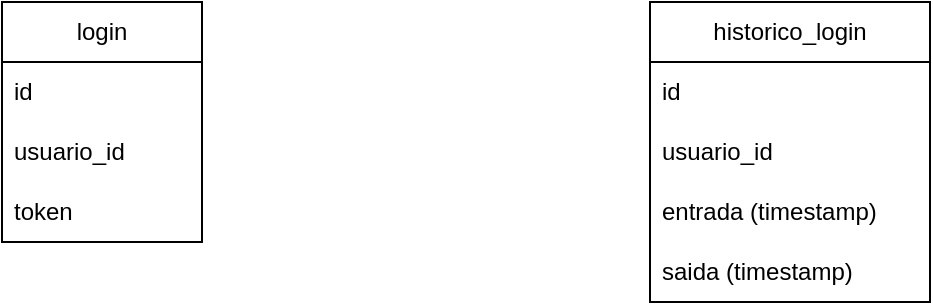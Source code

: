 <mxfile version="22.0.3" type="device">
  <diagram name="Página-1" id="hCkcnGA78mpREIEB-wZK">
    <mxGraphModel dx="1050" dy="531" grid="1" gridSize="10" guides="1" tooltips="1" connect="1" arrows="1" fold="1" page="1" pageScale="1" pageWidth="827" pageHeight="1169" math="0" shadow="0">
      <root>
        <mxCell id="0" />
        <mxCell id="1" parent="0" />
        <mxCell id="LwTSBLiH8u09-1A3QNYn-1" value="login" style="swimlane;fontStyle=0;childLayout=stackLayout;horizontal=1;startSize=30;horizontalStack=0;resizeParent=1;resizeParentMax=0;resizeLast=0;collapsible=1;marginBottom=0;whiteSpace=wrap;html=1;" vertex="1" parent="1">
          <mxGeometry x="90" y="60" width="100" height="120" as="geometry" />
        </mxCell>
        <mxCell id="LwTSBLiH8u09-1A3QNYn-2" value="id" style="text;strokeColor=none;fillColor=none;align=left;verticalAlign=middle;spacingLeft=4;spacingRight=4;overflow=hidden;points=[[0,0.5],[1,0.5]];portConstraint=eastwest;rotatable=0;whiteSpace=wrap;html=1;" vertex="1" parent="LwTSBLiH8u09-1A3QNYn-1">
          <mxGeometry y="30" width="100" height="30" as="geometry" />
        </mxCell>
        <mxCell id="LwTSBLiH8u09-1A3QNYn-3" value="usuario_id" style="text;strokeColor=none;fillColor=none;align=left;verticalAlign=middle;spacingLeft=4;spacingRight=4;overflow=hidden;points=[[0,0.5],[1,0.5]];portConstraint=eastwest;rotatable=0;whiteSpace=wrap;html=1;" vertex="1" parent="LwTSBLiH8u09-1A3QNYn-1">
          <mxGeometry y="60" width="100" height="30" as="geometry" />
        </mxCell>
        <mxCell id="LwTSBLiH8u09-1A3QNYn-4" value="token" style="text;strokeColor=none;fillColor=none;align=left;verticalAlign=middle;spacingLeft=4;spacingRight=4;overflow=hidden;points=[[0,0.5],[1,0.5]];portConstraint=eastwest;rotatable=0;whiteSpace=wrap;html=1;" vertex="1" parent="LwTSBLiH8u09-1A3QNYn-1">
          <mxGeometry y="90" width="100" height="30" as="geometry" />
        </mxCell>
        <mxCell id="LwTSBLiH8u09-1A3QNYn-13" value="historico_login" style="swimlane;fontStyle=0;childLayout=stackLayout;horizontal=1;startSize=30;horizontalStack=0;resizeParent=1;resizeParentMax=0;resizeLast=0;collapsible=1;marginBottom=0;whiteSpace=wrap;html=1;" vertex="1" parent="1">
          <mxGeometry x="414" y="60" width="140" height="150" as="geometry" />
        </mxCell>
        <mxCell id="LwTSBLiH8u09-1A3QNYn-14" value="id" style="text;strokeColor=none;fillColor=none;align=left;verticalAlign=middle;spacingLeft=4;spacingRight=4;overflow=hidden;points=[[0,0.5],[1,0.5]];portConstraint=eastwest;rotatable=0;whiteSpace=wrap;html=1;" vertex="1" parent="LwTSBLiH8u09-1A3QNYn-13">
          <mxGeometry y="30" width="140" height="30" as="geometry" />
        </mxCell>
        <mxCell id="LwTSBLiH8u09-1A3QNYn-15" value="usuario_id" style="text;strokeColor=none;fillColor=none;align=left;verticalAlign=middle;spacingLeft=4;spacingRight=4;overflow=hidden;points=[[0,0.5],[1,0.5]];portConstraint=eastwest;rotatable=0;whiteSpace=wrap;html=1;" vertex="1" parent="LwTSBLiH8u09-1A3QNYn-13">
          <mxGeometry y="60" width="140" height="30" as="geometry" />
        </mxCell>
        <mxCell id="LwTSBLiH8u09-1A3QNYn-16" value="entrada (timestamp)" style="text;strokeColor=none;fillColor=none;align=left;verticalAlign=middle;spacingLeft=4;spacingRight=4;overflow=hidden;points=[[0,0.5],[1,0.5]];portConstraint=eastwest;rotatable=0;whiteSpace=wrap;html=1;" vertex="1" parent="LwTSBLiH8u09-1A3QNYn-13">
          <mxGeometry y="90" width="140" height="30" as="geometry" />
        </mxCell>
        <mxCell id="LwTSBLiH8u09-1A3QNYn-17" value="saida (timestamp)" style="text;strokeColor=none;fillColor=none;align=left;verticalAlign=middle;spacingLeft=4;spacingRight=4;overflow=hidden;points=[[0,0.5],[1,0.5]];portConstraint=eastwest;rotatable=0;whiteSpace=wrap;html=1;" vertex="1" parent="LwTSBLiH8u09-1A3QNYn-13">
          <mxGeometry y="120" width="140" height="30" as="geometry" />
        </mxCell>
      </root>
    </mxGraphModel>
  </diagram>
</mxfile>
